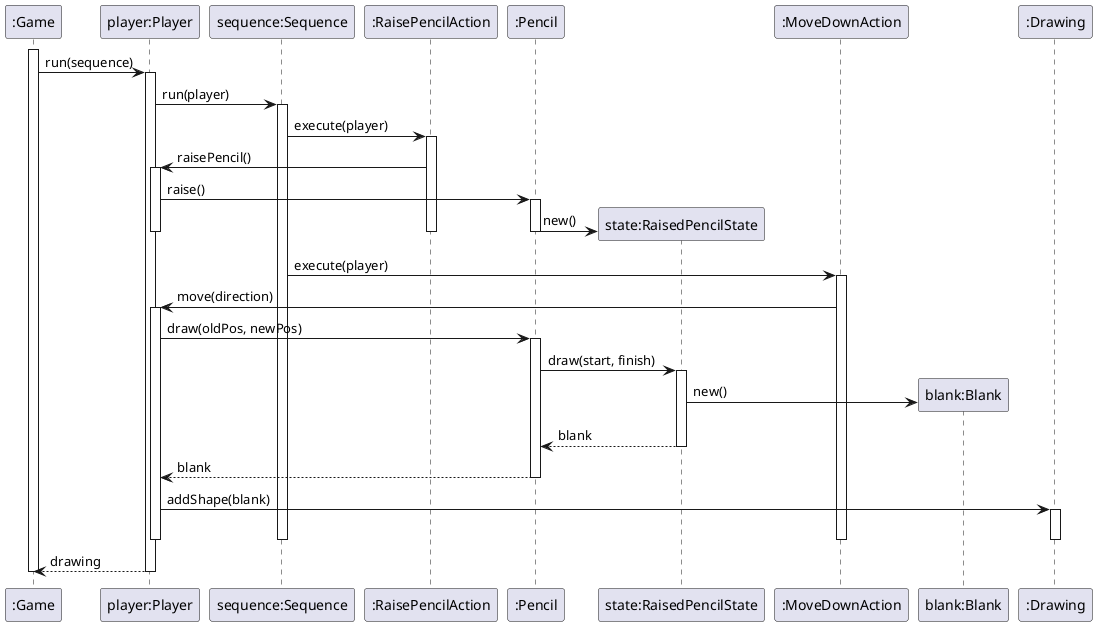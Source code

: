 @startuml move_player_with_pencil_raised

activate ":Game"
    ":Game" -> "player:Player": run(sequence)
    activate "player:Player"
        "player:Player" -> "sequence:Sequence": run(player)
        activate "sequence:Sequence"
            "sequence:Sequence" -> ":RaisePencilAction": execute(player)
            activate ":RaisePencilAction"
                ":RaisePencilAction" -> "player:Player": raisePencil()
                activate "player:Player"
                    "player:Player" -> ":Pencil": raise()
                    activate ":Pencil"
                        create "state:RaisedPencilState"
                            ":Pencil" -> "state:RaisedPencilState": new()
                    deactivate ":Pencil"
                deactivate "player:Player"
            deactivate ":RaisePencilAction"
            "sequence:Sequence" -> ":MoveDownAction": execute(player)
            activate ":MoveDownAction"
                ":MoveDownAction" -> "player:Player": move(direction)
                activate "player:Player"
                    "player:Player" -> ":Pencil": draw(oldPos, newPos)
                    activate ":Pencil"
                        ":Pencil" -> "state:RaisedPencilState": draw(start, finish)
                        activate "state:RaisedPencilState"
                            create "blank:Blank"
                            "state:RaisedPencilState" -> "blank:Blank": new()
                        return blank
                    return blank
                    "player:Player" -> ":Drawing": addShape(blank)
                    activate ":Drawing"
                    deactivate ":Drawing"
                deactivate "player:Player"
            deactivate ":MoveDownAction"
        deactivate "sequence:Sequence"
    return drawing
deactivate ":Game"

@enduml